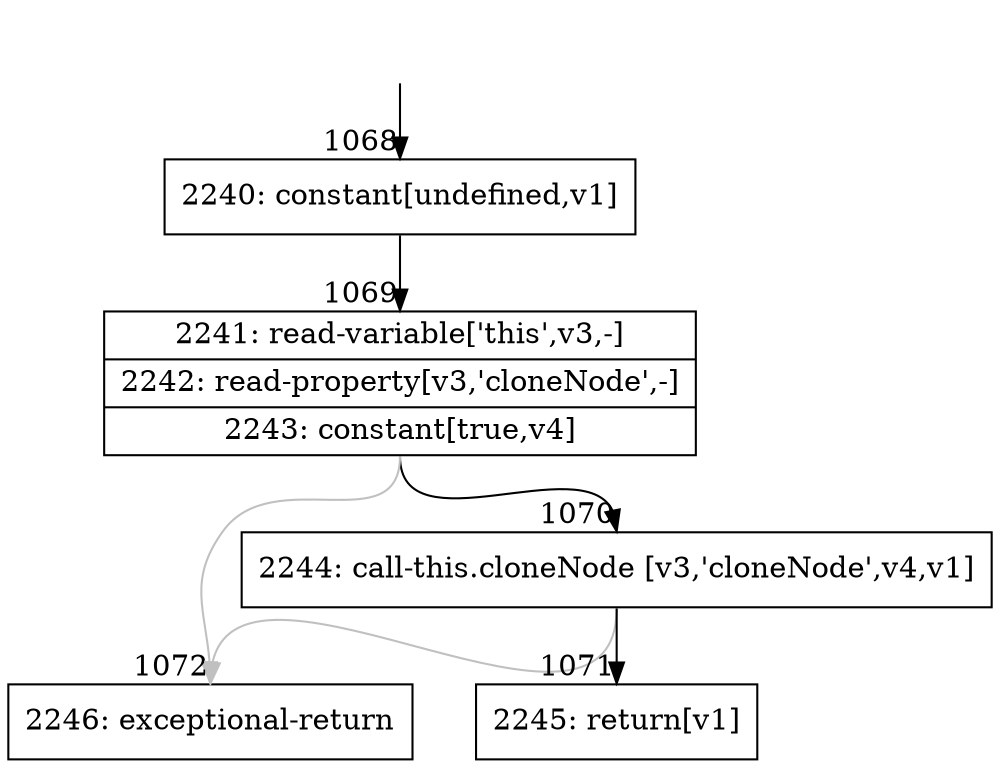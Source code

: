 digraph {
rankdir="TD"
BB_entry103[shape=none,label=""];
BB_entry103 -> BB1068 [tailport=s, headport=n, headlabel="    1068"]
BB1068 [shape=record label="{2240: constant[undefined,v1]}" ] 
BB1068 -> BB1069 [tailport=s, headport=n, headlabel="      1069"]
BB1069 [shape=record label="{2241: read-variable['this',v3,-]|2242: read-property[v3,'cloneNode',-]|2243: constant[true,v4]}" ] 
BB1069 -> BB1070 [tailport=s, headport=n, headlabel="      1070"]
BB1069 -> BB1072 [tailport=s, headport=n, color=gray, headlabel="      1072"]
BB1070 [shape=record label="{2244: call-this.cloneNode [v3,'cloneNode',v4,v1]}" ] 
BB1070 -> BB1071 [tailport=s, headport=n, headlabel="      1071"]
BB1070 -> BB1072 [tailport=s, headport=n, color=gray]
BB1071 [shape=record label="{2245: return[v1]}" ] 
BB1072 [shape=record label="{2246: exceptional-return}" ] 
//#$~ 577
}
